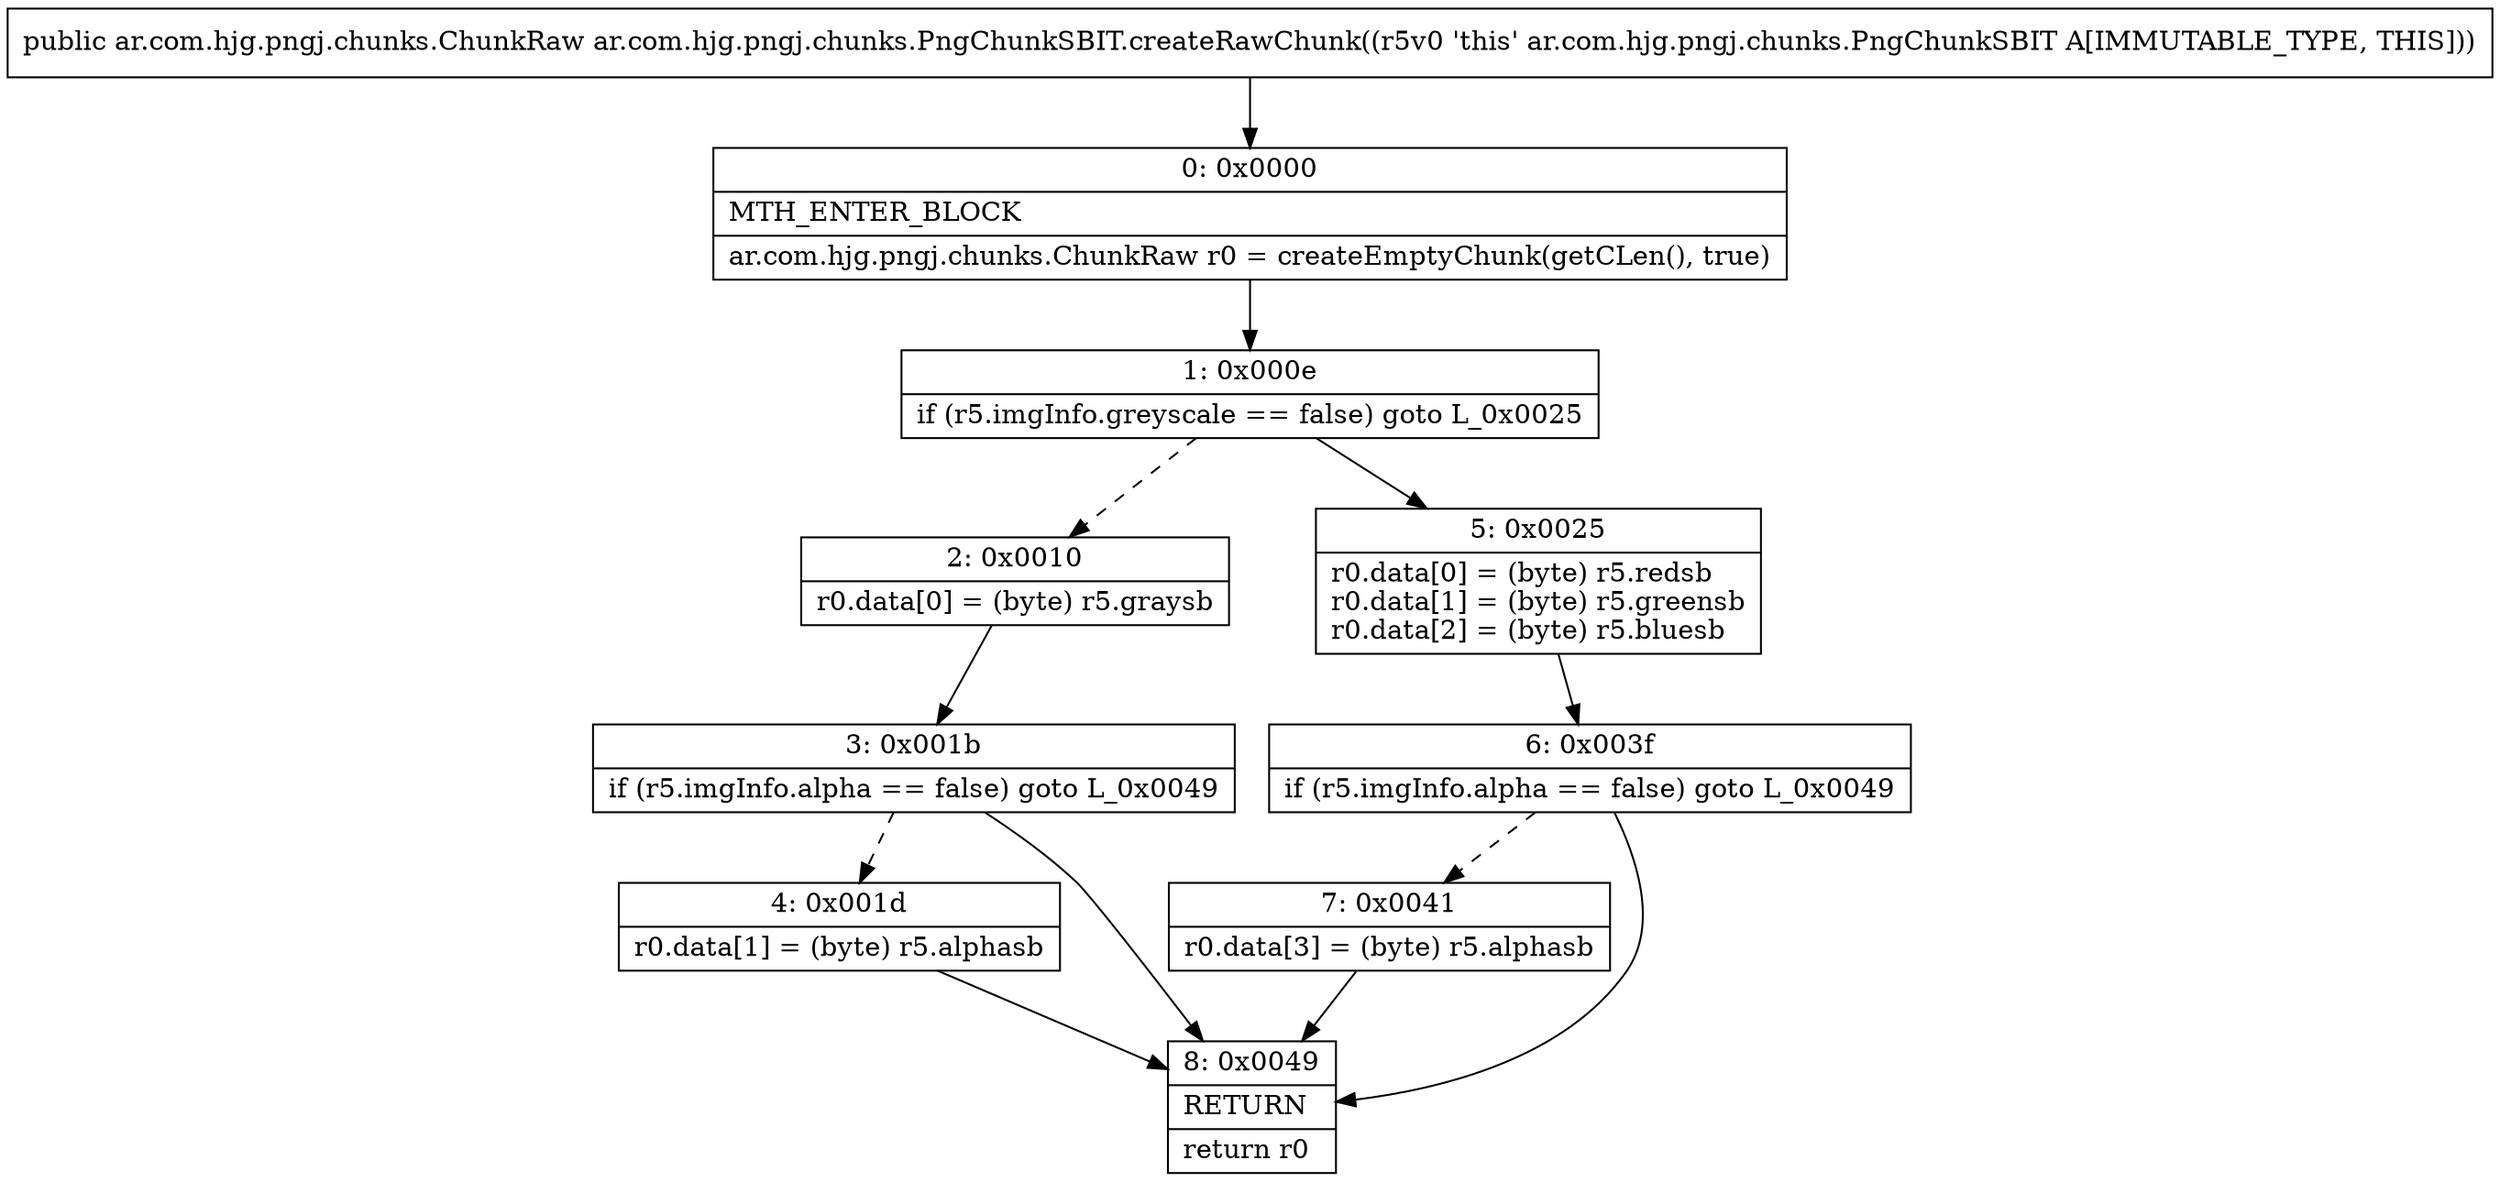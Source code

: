 digraph "CFG forar.com.hjg.pngj.chunks.PngChunkSBIT.createRawChunk()Lar\/com\/hjg\/pngj\/chunks\/ChunkRaw;" {
Node_0 [shape=record,label="{0\:\ 0x0000|MTH_ENTER_BLOCK\l|ar.com.hjg.pngj.chunks.ChunkRaw r0 = createEmptyChunk(getCLen(), true)\l}"];
Node_1 [shape=record,label="{1\:\ 0x000e|if (r5.imgInfo.greyscale == false) goto L_0x0025\l}"];
Node_2 [shape=record,label="{2\:\ 0x0010|r0.data[0] = (byte) r5.graysb\l}"];
Node_3 [shape=record,label="{3\:\ 0x001b|if (r5.imgInfo.alpha == false) goto L_0x0049\l}"];
Node_4 [shape=record,label="{4\:\ 0x001d|r0.data[1] = (byte) r5.alphasb\l}"];
Node_5 [shape=record,label="{5\:\ 0x0025|r0.data[0] = (byte) r5.redsb\lr0.data[1] = (byte) r5.greensb\lr0.data[2] = (byte) r5.bluesb\l}"];
Node_6 [shape=record,label="{6\:\ 0x003f|if (r5.imgInfo.alpha == false) goto L_0x0049\l}"];
Node_7 [shape=record,label="{7\:\ 0x0041|r0.data[3] = (byte) r5.alphasb\l}"];
Node_8 [shape=record,label="{8\:\ 0x0049|RETURN\l|return r0\l}"];
MethodNode[shape=record,label="{public ar.com.hjg.pngj.chunks.ChunkRaw ar.com.hjg.pngj.chunks.PngChunkSBIT.createRawChunk((r5v0 'this' ar.com.hjg.pngj.chunks.PngChunkSBIT A[IMMUTABLE_TYPE, THIS])) }"];
MethodNode -> Node_0;
Node_0 -> Node_1;
Node_1 -> Node_2[style=dashed];
Node_1 -> Node_5;
Node_2 -> Node_3;
Node_3 -> Node_4[style=dashed];
Node_3 -> Node_8;
Node_4 -> Node_8;
Node_5 -> Node_6;
Node_6 -> Node_7[style=dashed];
Node_6 -> Node_8;
Node_7 -> Node_8;
}

